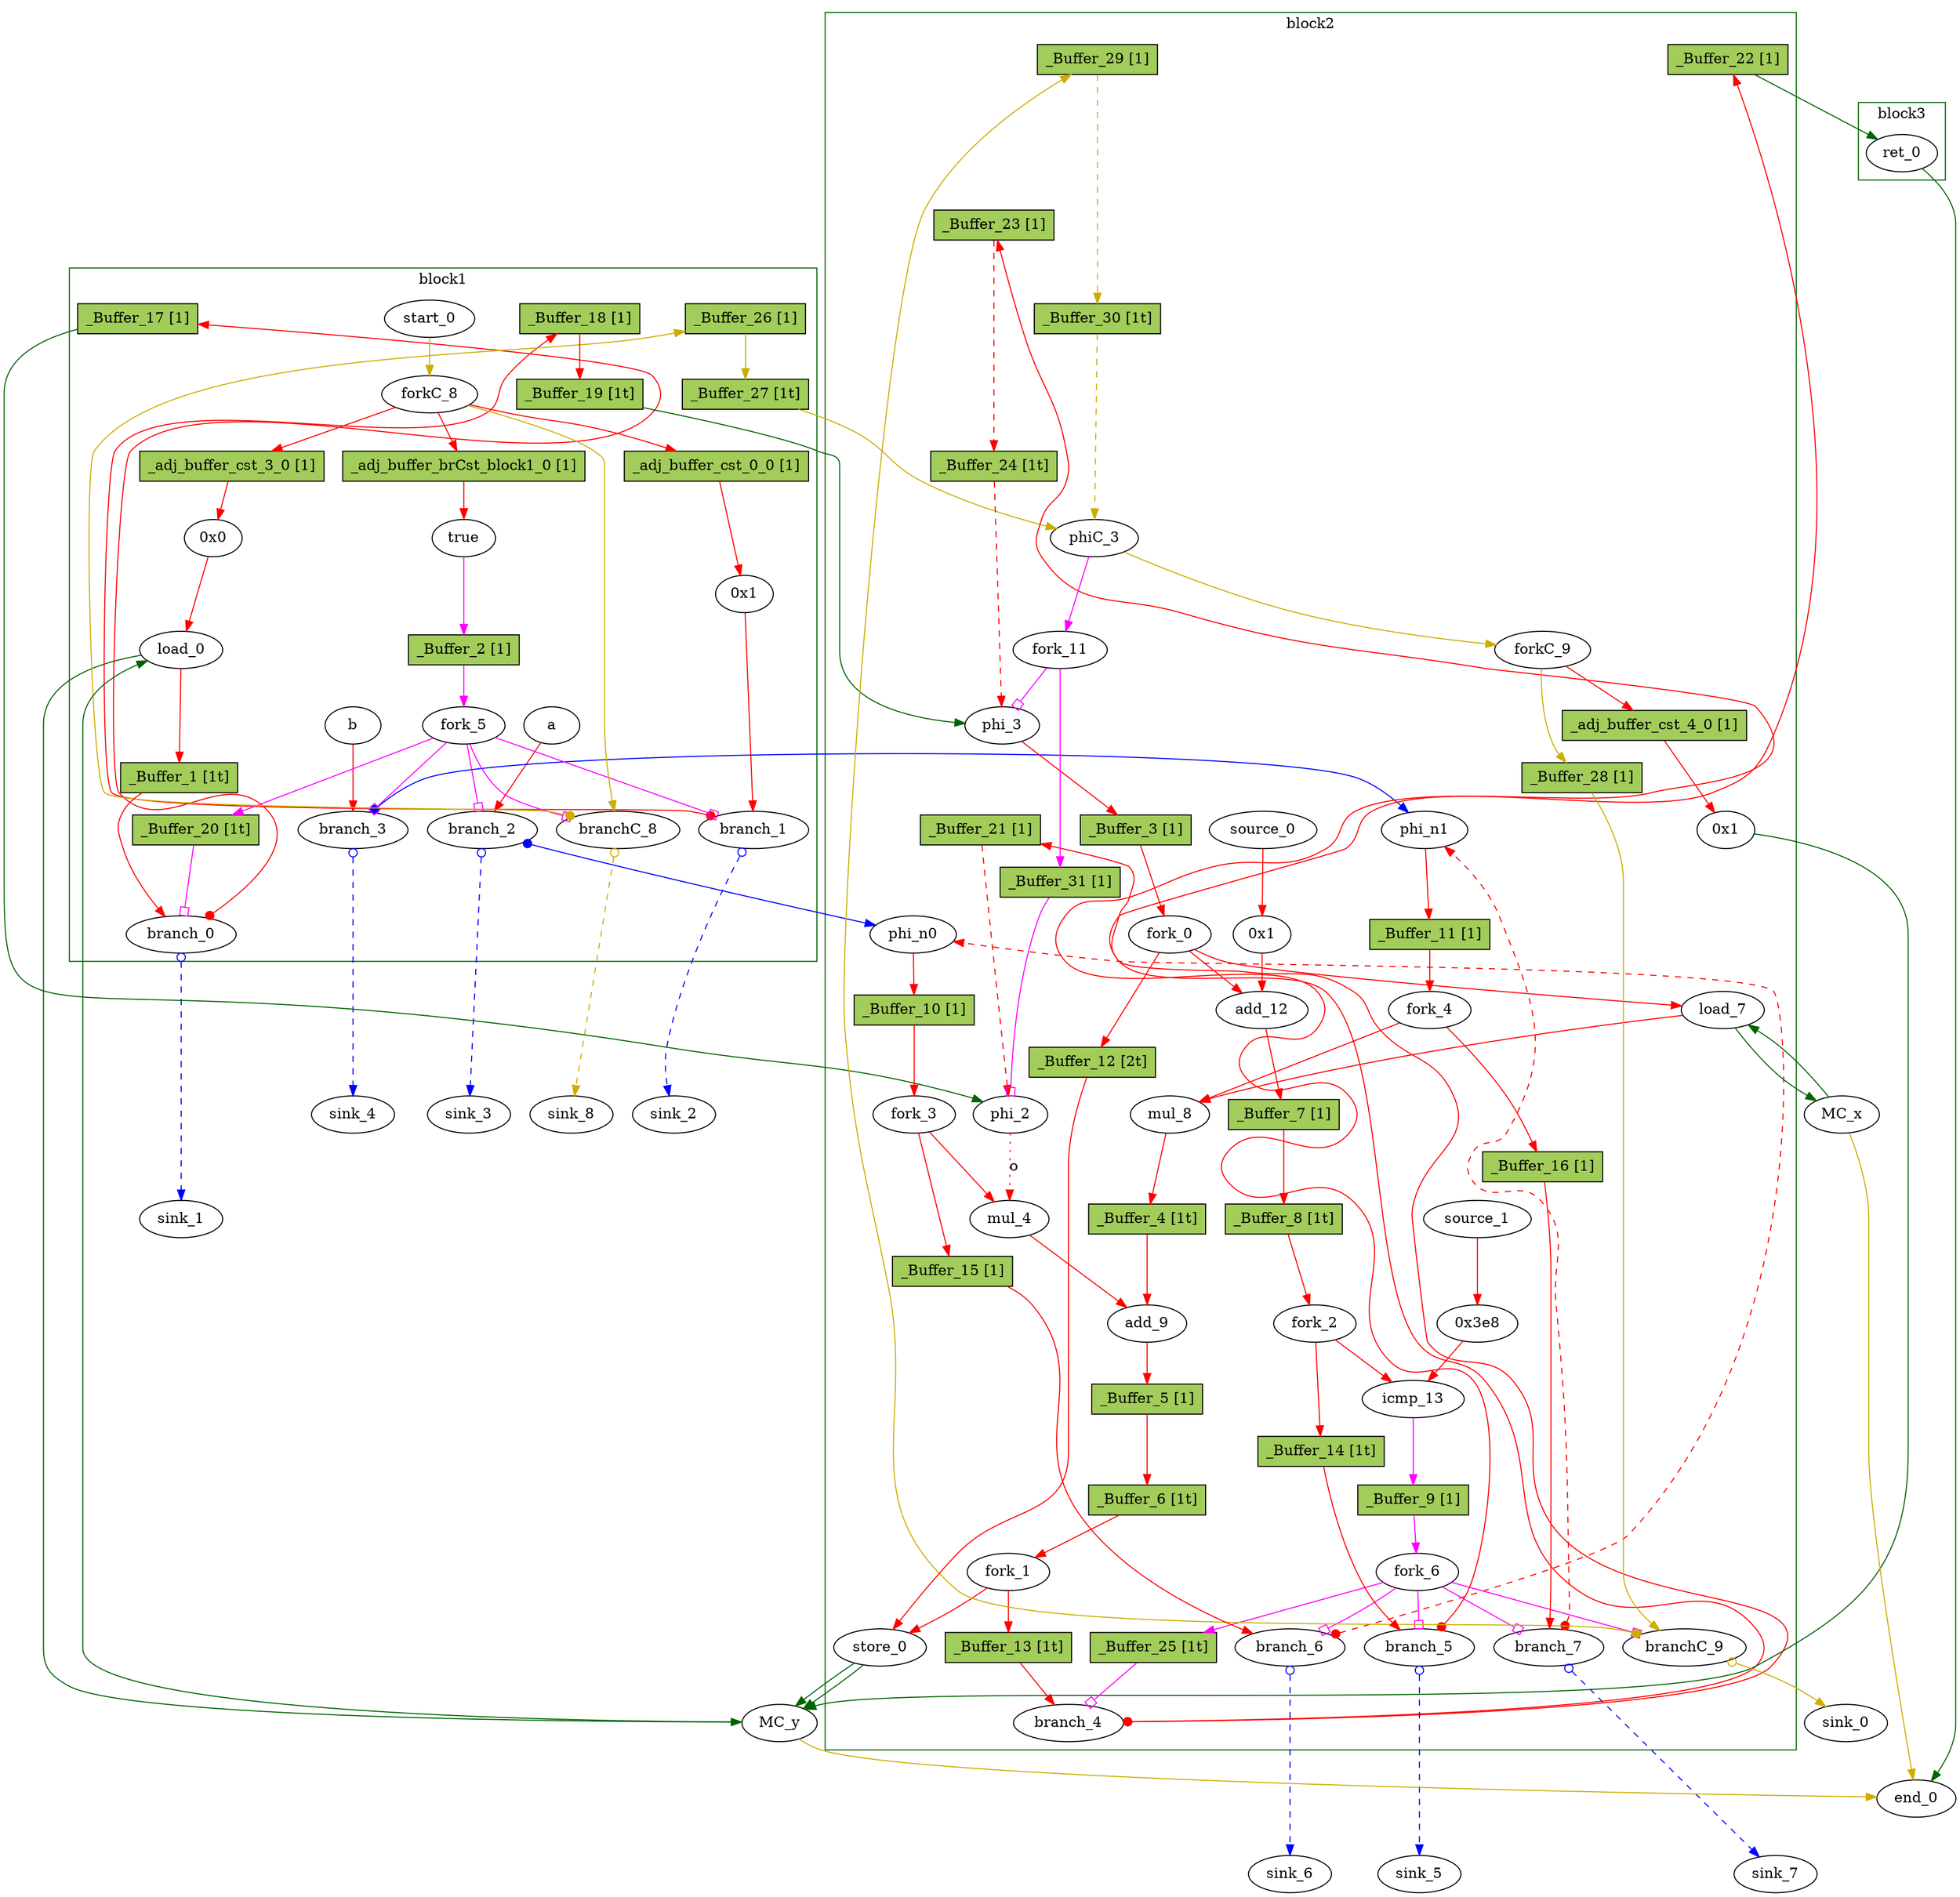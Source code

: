 // Number of blocks: 88
// Number of channels: 142
Digraph G {

  // Blocks
subgraph cluster_1 {
color = "darkgreen"
label = "block1"
  a [type=Entry, in="in1:32", out="out1:32", bbID = 1,  shape=oval];
  b [type=Entry, in="in1:32", out="out1:32", bbID = 1,  shape=oval];
  load_0 [type=Operator, in="in1:32 in2:32", out="out1:32 out2:32", op = "mc_load_op", delay=1.412, latency=2, bbID = 1, portID = 0, offset = 0,  shape=oval];
  brCst_block1 [type=Constant, in="in1:1", out="out1:1", delay=1.412, bbID = 1, value="0x1", label=true,  shape=oval];
  _adj_buffer_brCst_block1_0 [type=Buffer, in="in1:0", out="out1:1", bbID=2, slots=1, transparent=false, label="_adj_buffer_brCst_block1_0 [1]", shape=box, style=filled, fillcolor=darkolivegreen3, height=0.4];
  cst_0 [type=Constant, in="in1:32", out="out1:32", bbID = 1, value="0x1", label="0x1",  shape=oval];
  _adj_buffer_cst_0_0 [type=Buffer, in="in1:0", out="out1:32", bbID=2, slots=1, transparent=false, label="_adj_buffer_cst_0_0 [1]", shape=box, style=filled, fillcolor=darkolivegreen3, height=0.4];
  cst_3 [type=Constant, in="in1:32", out="out1:32", bbID = 1, value="0x0", label="0x0",  shape=oval];
  _adj_buffer_cst_3_0 [type=Buffer, in="in1:0", out="out1:32", bbID=2, slots=1, transparent=false, label="_adj_buffer_cst_3_0 [1]", shape=box, style=filled, fillcolor=darkolivegreen3, height=0.4];
  branch_0 [type=Branch, in="in1:32 in2?:1", out="out1+:32 out2-:32", bbID = 1,  shape=oval];
  branch_1 [type=Branch, in="in1:32 in2?:1", out="out1+:32 out2-:32", bbID = 1,  shape=oval];
  branch_2 [type=Branch, in="in1:32 in2?:1", out="out1+:32 out2-:32", bbID = 1,  shape=oval];
  branch_3 [type=Branch, in="in1:32 in2?:1", out="out1+:32 out2-:32", bbID = 1,  shape=oval];
  fork_5 [type=Fork, in="in1:1", out="out1:1 out2:1 out3:1 out4:1 out5:1", bbID = 1,  shape=oval];
  start_0 [type=Entry, in="in1:0", out="out1:0", bbID = 1,  shape=oval];
  forkC_8 [type=Fork, in="in1:0", out="out1:0 out2:0 out3:0 out4:0", bbID = 1,  shape=oval];
  branchC_8 [type=Branch, in="in1:0 in2?:1", out="out1+:0 out2-:0", bbID = 1,  shape=oval];
  _Buffer_1 [type=Buffer, in="in1:32", out="out1:32", bbID = 1, slots=1, transparent=true, label="_Buffer_1 [1t]",  shape=box, style=filled, fillcolor=darkolivegreen3, height = 0.4];
  _Buffer_2 [type=Buffer, in="in1:1", out="out1:1", bbID = 1, slots=1, transparent=false, label="_Buffer_2 [1]",  shape=box, style=filled, fillcolor=darkolivegreen3, height = 0.4];
  _Buffer_17 [type=Buffer, in="in1:32", out="out1:32", bbID = 1, slots=1, transparent=false, label="_Buffer_17 [1]",  shape=box, style=filled, fillcolor=darkolivegreen3, height = 0.4];
  _Buffer_18 [type=Buffer, in="in1:32", out="out1:32", bbID = 1, slots=1, transparent=false, label="_Buffer_18 [1]",  shape=box, style=filled, fillcolor=darkolivegreen3, height = 0.4];
  _Buffer_19 [type=Buffer, in="in1:32", out="out1:32", bbID = 1, slots=1, transparent=true, label="_Buffer_19 [1t]",  shape=box, style=filled, fillcolor=darkolivegreen3, height = 0.4];
  _Buffer_20 [type=Buffer, in="in1:1", out="out1:1", bbID = 1, slots=1, transparent=true, label="_Buffer_20 [1t]",  shape=box, style=filled, fillcolor=darkolivegreen3, height = 0.4];
  _Buffer_26 [type=Buffer, in="in1:0", out="out1:0", bbID = 1, slots=1, transparent=false, label="_Buffer_26 [1]",  shape=box, style=filled, fillcolor=darkolivegreen3, height = 0.4];
  _Buffer_27 [type=Buffer, in="in1:0", out="out1:0", bbID = 1, slots=1, transparent=true, label="_Buffer_27 [1t]",  shape=box, style=filled, fillcolor=darkolivegreen3, height = 0.4];
}
subgraph cluster_2 {
color = "darkgreen"
label = "block2"
  phi_2 [type=Mux, in="in1?:1 in2:32 in3:32", out="out1:32", delay=1.412, bbID = 2, retimingDiff=0.833333,  shape=oval];
  phi_3 [type=Mux, in="in1?:1 in2:32 in3:32", out="out1:32", delay=1.412, bbID = 2, retimingDiff=0.333333,  shape=oval];
  mul_4 [type=Operator, in="in1:32 in2:32", out="out1:32", op = "mul_op", latency=4, bbID = 2, retimingDiff=0.666667,  shape=oval];
  load_7 [type=Operator, in="in1:32 in2:32", out="out1:32 out2:32", op = "mc_load_op", delay=1.412, latency=2, bbID = 2, portID = 0, offset = 0, retimingDiff=0.333333,  shape=oval];
  mul_8 [type=Operator, in="in1:32 in2:32", out="out1:32", op = "mul_op", latency=4, bbID = 2, retimingDiff=0.666667,  shape=oval];
  add_9 [type=Operator, in="in1:32 in2:32", out="out1:32", op = "add_op", delay=2.287, bbID = 2, retimingDiff=1.5,  shape=oval];
  store_0 [type=Operator, in="in1:32 in2:32", out="out1:32 out2:32", op = "mc_store_op", delay=0.672, bbID = 2, portID = 0, offset = 0, retimingDiff=1.66667,  shape=oval];
  cst_1 [type=Constant, in="in1:32", out="out1:32", bbID = 2, value="0x1", label="0x1", retimingDiff=0.5,  shape=oval];
  add_12 [type=Operator, in="in1:32 in2:32", out="out1:32", op = "add_op", delay=2.287, bbID = 2, retimingDiff=0.5,  shape=oval];
  cst_2 [type=Constant, in="in1:32", out="out1:32", bbID = 2, value="0x3e8", label="0x3e8", retimingDiff=0.666667,  shape=oval];
  icmp_13 [type=Operator, in="in1:32 in2:32", out="out1:1", op = "icmp_ult_op", delay=1.907, bbID = 2, retimingDiff=0.666667,  shape=oval];
  phi_n0 [type=Merge, in="in1:32 in2:32", out="out1:32", delay=1.397, bbID = 2,  shape=oval];
  phi_n1 [type=Merge, in="in1:32 in2:32", out="out1:32", delay=1.397, bbID = 2,  shape=oval];
  fork_0 [type=Fork, in="in1:32", out="out1:32 out2:32 out3:32", bbID = 2, retimingDiff=0.5,  shape=oval];
  fork_1 [type=Fork, in="in1:32", out="out1:32 out2:32", bbID = 2, retimingDiff=1.66667,  shape=oval];
  fork_2 [type=Fork, in="in1:32", out="out1:32 out2:32", bbID = 2, retimingDiff=0.666667,  shape=oval];
  fork_3 [type=Fork, in="in1:32", out="out1:32 out2:32", bbID = 2, retimingDiff=0.833333,  shape=oval];
  fork_4 [type=Fork, in="in1:32", out="out1:32 out2:32", bbID = 2, retimingDiff=0.833333,  shape=oval];
  branch_4 [type=Branch, in="in1:32 in2?:1", out="out1+:32 out2-:32", bbID = 2, retimingDiff=1.66667,  shape=oval];
  branch_5 [type=Branch, in="in1:32 in2?:1", out="out1+:32 out2-:32", bbID = 2, retimingDiff=1,  shape=oval];
  branch_6 [type=Branch, in="in1:32 in2?:1", out="out1+:32 out2-:32", bbID = 2, retimingDiff=1,  shape=oval];
  branch_7 [type=Branch, in="in1:32 in2?:1", out="out1+:32 out2-:32", bbID = 2, retimingDiff=1,  shape=oval];
  fork_6 [type=Fork, in="in1:1", out="out1:1 out2:1 out3:1 out4:1 out5:1", bbID = 2, retimingDiff=1,  shape=oval];
  cst_4 [type=Constant, in="in1:32", out="out1:32", bbID = 2, value="0x1", label="0x1", retimingDiff=0.333333,  shape=oval];
  _adj_buffer_cst_4_0 [type=Buffer, in="in1:0", out="out1:32", bbID=2, slots=1, transparent=false, label="_adj_buffer_cst_4_0 [1]", shape=box, style=filled, fillcolor=darkolivegreen3, height=0.4];
  phiC_3 [type=CntrlMerge, in="in1:0 in2:0", out="out1:0 out2?:1", bbID = 2, retimingDiff=0.333333,  shape=oval];
  forkC_9 [type=Fork, in="in1:0", out="out1:0 out2:0", bbID = 2, retimingDiff=0.333333,  shape=oval];
  branchC_9 [type=Branch, in="in1:0 in2?:1", out="out1+:0 out2-:0", bbID = 2, retimingDiff=1,  shape=oval];
  source_0 [type=Source, out="out1:32", bbID = 2, retimingDiff=0.5,  shape=oval];
  source_1 [type=Source, out="out1:32", bbID = 2, retimingDiff=0.666667,  shape=oval];
  fork_11 [type=Fork, in="in1:1", out="out1:1 out2:1", bbID = 2, retimingDiff=0.333333,  shape=oval];
  _Buffer_3 [type=Buffer, in="in1:32", out="out1:32", bbID = 2, slots=1, transparent=false, label="_Buffer_3 [1]",  shape=box, style=filled, fillcolor=darkolivegreen3, height = 0.4];
  _Buffer_4 [type=Buffer, in="in1:32", out="out1:32", bbID = 2, slots=1, transparent=true, label="_Buffer_4 [1t]",  shape=box, style=filled, fillcolor=darkolivegreen3, height = 0.4];
  _Buffer_5 [type=Buffer, in="in1:32", out="out1:32", bbID = 2, slots=1, transparent=false, label="_Buffer_5 [1]",  shape=box, style=filled, fillcolor=darkolivegreen3, height = 0.4];
  _Buffer_6 [type=Buffer, in="in1:32", out="out1:32", bbID = 2, slots=1, transparent=true, label="_Buffer_6 [1t]",  shape=box, style=filled, fillcolor=darkolivegreen3, height = 0.4];
  _Buffer_7 [type=Buffer, in="in1:32", out="out1:32", bbID = 2, slots=1, transparent=false, label="_Buffer_7 [1]",  shape=box, style=filled, fillcolor=darkolivegreen3, height = 0.4];
  _Buffer_8 [type=Buffer, in="in1:32", out="out1:32", bbID = 2, slots=1, transparent=true, label="_Buffer_8 [1t]",  shape=box, style=filled, fillcolor=darkolivegreen3, height = 0.4];
  _Buffer_9 [type=Buffer, in="in1:1", out="out1:1", bbID = 2, slots=1, transparent=false, label="_Buffer_9 [1]",  shape=box, style=filled, fillcolor=darkolivegreen3, height = 0.4];
  _Buffer_10 [type=Buffer, in="in1:32", out="out1:32", bbID = 2, slots=1, transparent=false, label="_Buffer_10 [1]",  shape=box, style=filled, fillcolor=darkolivegreen3, height = 0.4];
  _Buffer_11 [type=Buffer, in="in1:32", out="out1:32", bbID = 2, slots=1, transparent=false, label="_Buffer_11 [1]",  shape=box, style=filled, fillcolor=darkolivegreen3, height = 0.4];
  _Buffer_12 [type=Buffer, in="in1:32", out="out1:32", bbID = 2, slots=2, transparent=true, label="_Buffer_12 [2t]",  shape=box, style=filled, fillcolor=darkolivegreen3, height = 0.4];
  _Buffer_13 [type=Buffer, in="in1:32", out="out1:32", bbID = 2, slots=1, transparent=true, label="_Buffer_13 [1t]",  shape=box, style=filled, fillcolor=darkolivegreen3, height = 0.4];
  _Buffer_14 [type=Buffer, in="in1:32", out="out1:32", bbID = 2, slots=1, transparent=true, label="_Buffer_14 [1t]",  shape=box, style=filled, fillcolor=darkolivegreen3, height = 0.4];
  _Buffer_15 [type=Buffer, in="in1:32", out="out1:32", bbID = 2, slots=1, transparent=false, label="_Buffer_15 [1]",  shape=box, style=filled, fillcolor=darkolivegreen3, height = 0.4];
  _Buffer_16 [type=Buffer, in="in1:32", out="out1:32", bbID = 2, slots=1, transparent=false, label="_Buffer_16 [1]",  shape=box, style=filled, fillcolor=darkolivegreen3, height = 0.4];
  _Buffer_21 [type=Buffer, in="in1:32", out="out1:32", bbID = 2, slots=1, transparent=false, label="_Buffer_21 [1]",  shape=box, style=filled, fillcolor=darkolivegreen3, height = 0.4];
  _Buffer_22 [type=Buffer, in="in1:32", out="out1:32", bbID = 2, slots=1, transparent=false, label="_Buffer_22 [1]",  shape=box, style=filled, fillcolor=darkolivegreen3, height = 0.4];
  _Buffer_23 [type=Buffer, in="in1:32", out="out1:32", bbID = 2, slots=1, transparent=false, label="_Buffer_23 [1]",  shape=box, style=filled, fillcolor=darkolivegreen3, height = 0.4];
  _Buffer_24 [type=Buffer, in="in1:32", out="out1:32", bbID = 2, slots=1, transparent=true, label="_Buffer_24 [1t]",  shape=box, style=filled, fillcolor=darkolivegreen3, height = 0.4];
  _Buffer_25 [type=Buffer, in="in1:1", out="out1:1", bbID = 2, slots=1, transparent=true, label="_Buffer_25 [1t]",  shape=box, style=filled, fillcolor=darkolivegreen3, height = 0.4];
  _Buffer_28 [type=Buffer, in="in1:0", out="out1:0", bbID = 2, slots=1, transparent=false, label="_Buffer_28 [1]",  shape=box, style=filled, fillcolor=darkolivegreen3, height = 0.4];
  _Buffer_29 [type=Buffer, in="in1:0", out="out1:0", bbID = 2, slots=1, transparent=false, label="_Buffer_29 [1]",  shape=box, style=filled, fillcolor=darkolivegreen3, height = 0.4];
  _Buffer_30 [type=Buffer, in="in1:0", out="out1:0", bbID = 2, slots=1, transparent=true, label="_Buffer_30 [1t]",  shape=box, style=filled, fillcolor=darkolivegreen3, height = 0.4];
  _Buffer_31 [type=Buffer, in="in1:1", out="out1:1", bbID = 2, slots=1, transparent=false, label="_Buffer_31 [1]",  shape=box, style=filled, fillcolor=darkolivegreen3, height = 0.4];
}
subgraph cluster_3 {
color = "darkgreen"
label = "block3"
  ret_0 [type=Operator, in="in1:32", out="out1:32", op = "ret_op", delay=1.412, bbID = 3,  shape=oval];
}
  MC_y [type=MC, in="in1:32*c0 in2:32*l0a in3:32*s0a in4:32*s0d", out="out1:32*l0d out2:0*e", bbID = 0, memory = "y", bbcount = 1, ldcount = 1, stcount = 1, ];
  MC_x [type=MC, in="in1:32*l0a", out="out1:32*l0d out2:0*e", bbID = 0, memory = "x", bbcount = 0, ldcount = 1, stcount = 0, ];
  end_0 [type=Exit, in="in1:0*e in2:0*e in3:32", out="out1:32", bbID = 0,  shape=oval];
  sink_0 [type=Sink, in="in1:0", bbID = 0,  shape=oval];
  sink_1 [type=Sink, in="in1:32", bbID = 0,  shape=oval];
  sink_2 [type=Sink, in="in1:32", bbID = 0,  shape=oval];
  sink_3 [type=Sink, in="in1:32", bbID = 0,  shape=oval];
  sink_4 [type=Sink, in="in1:32", bbID = 0,  shape=oval];
  sink_5 [type=Sink, in="in1:32", bbID = 0,  shape=oval];
  sink_6 [type=Sink, in="in1:32", bbID = 0,  shape=oval];
  sink_7 [type=Sink, in="in1:32", bbID = 0,  shape=oval];
  sink_8 [type=Sink, in="in1:0", bbID = 0,  shape=oval];

  // Channels
  a -> branch_2 [from=out1, to=in1, arrowhead=normal, color=red];
  b -> branch_3 [from=out1, to=in1, arrowhead=normal, color=red];
  load_0 -> _Buffer_1 [from=out1, to=in1, arrowhead=normal, color=red];
  load_0 -> MC_y [from=out2, to=in2, arrowhead=normal, color=darkgreen];
  brCst_block1 -> _Buffer_2 [from=out1, to=in1, arrowhead=normal, color=magenta];
  phi_2 -> mul_4 [from=out1, to=in1, arrowhead=normal, color=red, slots=1, style=dotted, label="o", transparent=true];
  cst_0 -> branch_1 [from=out1, to=in1, arrowhead=normal, color=red];
  phi_3 -> _Buffer_3 [from=out1, to=in1, arrowhead=normal, color=red];
  mul_4 -> add_9 [from=out1, to=in1, arrowhead=normal, color=red];
  load_7 -> mul_8 [from=out1, to=in1, arrowhead=normal, color=red];
  load_7 -> MC_x [from=out2, to=in1, arrowhead=normal, color=darkgreen];
  mul_8 -> _Buffer_4 [from=out1, to=in1, arrowhead=normal, color=red];
  add_9 -> _Buffer_5 [from=out1, to=in1, arrowhead=normal, color=red];
  store_0 -> MC_y [from=out2, to=in3, arrowhead=normal, color=darkgreen];
  store_0 -> MC_y [from=out1, to=in4, arrowhead=normal, color=darkgreen];
  cst_1 -> add_12 [from=out1, to=in2, arrowhead=normal, color=red];
  add_12 -> _Buffer_7 [from=out1, to=in1, arrowhead=normal, color=red];
  cst_2 -> icmp_13 [from=out1, to=in2, arrowhead=normal, color=red];
  icmp_13 -> _Buffer_9 [from=out1, to=in1, arrowhead=normal, color=magenta];
  ret_0 -> end_0 [from=out1, to=in3, arrowhead=normal, color=darkgreen];
  cst_3 -> load_0 [from=out1, to=in2, arrowhead=normal, color=red];
  phi_n0 -> _Buffer_10 [from=out1, to=in1, arrowhead=normal, color=red];
  phi_n1 -> _Buffer_11 [from=out1, to=in1, arrowhead=normal, color=red];
  _Buffer_22 -> ret_0 [from=out1, to=in1, arrowhead=normal, color=darkgreen];
  fork_0 -> load_7 [from=out2, to=in2, arrowhead=normal, color=red];
  fork_0 -> _Buffer_12 [from=out3, to=in1, arrowhead=normal, color=red];
  fork_0 -> add_12 [from=out1, to=in1, arrowhead=normal, color=red];
  fork_1 -> store_0 [from=out1, to=in1, arrowhead=normal, color=red];
  fork_1 -> _Buffer_13 [from=out2, to=in1, arrowhead=normal, color=red];
  fork_2 -> icmp_13 [from=out1, to=in1, arrowhead=normal, color=red];
  fork_2 -> _Buffer_14 [from=out2, to=in1, arrowhead=normal, color=red];
  fork_3 -> mul_4 [from=out1, to=in2, arrowhead=normal, color=red];
  fork_3 -> _Buffer_15 [from=out2, to=in1, arrowhead=normal, color=red];
  fork_4 -> mul_8 [from=out1, to=in2, arrowhead=normal, color=red];
  fork_4 -> _Buffer_16 [from=out2, to=in1, arrowhead=normal, color=red];
  branch_0 -> _Buffer_17 [from=out1, to=in1, dir=both, arrowtail=dot, arrowhead=normal, color=red, constraint=false];
  branch_0 -> sink_1 [from=out2, to=in1, dir=both, arrowtail=odot, arrowhead=normal, color=blue, style=dashed, minlen = 3];
  branch_1 -> _Buffer_18 [from=out1, to=in1, dir=both, arrowtail=dot, arrowhead=normal, color=red, constraint=false];
  branch_1 -> sink_2 [from=out2, to=in1, dir=both, arrowtail=odot, arrowhead=normal, color=blue, style=dashed, minlen = 3];
  branch_2 -> phi_n0 [from=out1, to=in1, dir=both, arrowtail=dot, arrowhead=normal, color=blue];
  branch_2 -> sink_3 [from=out2, to=in1, dir=both, arrowtail=odot, arrowhead=normal, color=blue, style=dashed, minlen = 3];
  branch_3 -> phi_n1 [from=out1, to=in1, dir=both, arrowtail=dot, arrowhead=normal, color=blue];
  branch_3 -> sink_4 [from=out2, to=in1, dir=both, arrowtail=odot, arrowhead=normal, color=blue, style=dashed, minlen = 3];
  fork_5 -> _Buffer_20 [from=out4, to=in1, arrowhead=normal, color=magenta];
  fork_5 -> branch_1 [from=out3, to=in2, arrowhead=obox, color=magenta];
  fork_5 -> branch_2 [from=out2, to=in2, arrowhead=obox, color=magenta];
  fork_5 -> branch_3 [from=out1, to=in2, arrowhead=obox, color=magenta];
  fork_5 -> branchC_8 [from=out5, to=in2, arrowhead=obox, color=magenta];
  branch_4 -> _Buffer_21 [from=out1, to=in1, dir=both, arrowtail=dot, arrowhead=normal, color=red, constraint=false];
  branch_4 -> _Buffer_22 [from=out2, to=in1, dir=both, arrowtail=odot, arrowhead=normal, color=red, constraint=false];
  branch_5 -> _Buffer_23 [from=out1, to=in1, dir=both, arrowtail=dot, arrowhead=normal, color=red, constraint=false];
  branch_5 -> sink_5 [from=out2, to=in1, dir=both, arrowtail=odot, arrowhead=normal, color=blue, style=dashed, minlen = 3];
  branch_6 -> phi_n0 [from=out1, to=in2, dir=both, arrowtail=dot, arrowhead=normal, color=red, constraint=false, style=dashed, minlen = 3];
  branch_6 -> sink_6 [from=out2, to=in1, dir=both, arrowtail=odot, arrowhead=normal, color=blue, style=dashed, minlen = 3];
  branch_7 -> phi_n1 [from=out1, to=in2, dir=both, arrowtail=dot, arrowhead=normal, color=red, constraint=false, style=dashed, minlen = 3];
  branch_7 -> sink_7 [from=out2, to=in1, dir=both, arrowtail=odot, arrowhead=normal, color=blue, style=dashed, minlen = 3];
  fork_6 -> _Buffer_25 [from=out4, to=in1, arrowhead=normal, color=magenta];
  fork_6 -> branch_5 [from=out3, to=in2, arrowhead=obox, color=magenta];
  fork_6 -> branch_6 [from=out2, to=in2, arrowhead=obox, color=magenta];
  fork_6 -> branch_7 [from=out1, to=in2, arrowhead=obox, color=magenta];
  fork_6 -> branchC_9 [from=out5, to=in2, arrowhead=obox, color=magenta];
  MC_y -> load_0 [from=out1, to=in1, arrowhead=normal, color=darkgreen];
  MC_y -> end_0 [from=out2, to=in1, arrowhead=normal, color=gold3];
  MC_x -> load_7 [from=out1, to=in1, arrowhead=normal, color=darkgreen];
  MC_x -> end_0 [from=out2, to=in2, arrowhead=normal, color=gold3];
  cst_4 -> MC_y [from=out1, to=in1, arrowhead=normal, color=darkgreen];
  start_0 -> forkC_8 [from=out1, to=in1, arrowhead=normal, color=gold3];
  forkC_8 -> _adj_buffer_brCst_block1_0 [from=out4, to=in1, arrowhead=normal, color=red];
  _adj_buffer_brCst_block1_0 -> brCst_block1 [from=out1, to=in1, arrowhead=normal, color=red];
  forkC_8 -> _adj_buffer_cst_0_0 [from=out1, to=in1, arrowhead=normal, color=red];
  _adj_buffer_cst_0_0 -> cst_0 [from=out1, to=in1, arrowhead=normal, color=red];
  forkC_8 -> _adj_buffer_cst_3_0 [from=out2, to=in1, arrowhead=normal, color=red];
  _adj_buffer_cst_3_0 -> cst_3 [from=out1, to=in1, arrowhead=normal, color=red];
  forkC_8 -> branchC_8 [from=out3, to=in1, arrowhead=normal, color=gold3];
  branchC_8 -> _Buffer_26 [from=out1, to=in1, dir=both, arrowtail=dot, arrowhead=normal, color=gold3, constraint=false];
  branchC_8 -> sink_8 [from=out2, to=in1, dir=both, arrowtail=odot, arrowhead=normal, color=gold3, style=dashed, minlen = 3];
  phiC_3 -> forkC_9 [from=out1, to=in1, arrowhead=normal, color=gold3];
  phiC_3 -> fork_11 [from=out2, to=in1, arrowhead=normal, color=magenta];
  forkC_9 -> _adj_buffer_cst_4_0 [from=out1, to=in1, arrowhead=normal, color=red];
  _adj_buffer_cst_4_0 -> cst_4 [from=out1, to=in1, arrowhead=normal, color=red];
  forkC_9 -> _Buffer_28 [from=out2, to=in1, arrowhead=normal, color=gold3];
  branchC_9 -> _Buffer_29 [from=out1, to=in1, dir=both, arrowtail=dot, arrowhead=normal, color=gold3, constraint=false];
  branchC_9 -> sink_0 [from=out2, to=in1, dir=both, arrowtail=odot, arrowhead=normal, color=gold3];
  source_0 -> cst_1 [from=out1, to=in1, arrowhead=normal, color=red];
  source_1 -> cst_2 [from=out1, to=in1, arrowhead=normal, color=red];
  fork_11 -> _Buffer_31 [from=out1, to=in1, arrowhead=normal, color=magenta];
  fork_11 -> phi_3 [from=out2, to=in1, arrowhead=obox, color=magenta];
  _Buffer_1 -> branch_0 [from=out1, to=in1, arrowhead=normal, color=red];
  _Buffer_2 -> fork_5 [from=out1, to=in1, arrowhead=normal, color=magenta];
  _Buffer_3 -> fork_0 [from=out1, to=in1, arrowhead=normal, color=red];
  _Buffer_4 -> add_9 [from=out1, to=in2, arrowhead=normal, color=red];
  _Buffer_5 -> _Buffer_6 [from=out1, to=in1, arrowhead=normal, color=red];
  _Buffer_6 -> fork_1 [from=out1, to=in1, arrowhead=normal, color=red];
  _Buffer_7 -> _Buffer_8 [from=out1, to=in1, arrowhead=normal, color=red];
  _Buffer_8 -> fork_2 [from=out1, to=in1, arrowhead=normal, color=red];
  _Buffer_9 -> fork_6 [from=out1, to=in1, arrowhead=normal, color=magenta];
  _Buffer_10 -> fork_3 [from=out1, to=in1, arrowhead=normal, color=red];
  _Buffer_11 -> fork_4 [from=out1, to=in1, arrowhead=normal, color=red];
  _Buffer_12 -> store_0 [from=out1, to=in2, arrowhead=normal, color=red];
  _Buffer_13 -> branch_4 [from=out1, to=in1, arrowhead=normal, color=red];
  _Buffer_14 -> branch_5 [from=out1, to=in1, arrowhead=normal, color=red];
  _Buffer_15 -> branch_6 [from=out1, to=in1, arrowhead=normal, color=red];
  _Buffer_16 -> branch_7 [from=out1, to=in1, arrowhead=normal, color=red];
  _Buffer_17 -> phi_2 [from=out1, to=in2, arrowhead=normal, color=darkgreen];
  _Buffer_18 -> _Buffer_19 [from=out1, to=in1, arrowhead=normal, color=red];
  _Buffer_19 -> phi_3 [from=out1, to=in2, arrowhead=normal, color=darkgreen];
  _Buffer_20 -> branch_0 [from=out1, to=in2, arrowhead=obox, color=magenta];
  _Buffer_21 -> phi_2 [from=out1, to=in3, arrowhead=normal, color=red, style=dashed, minlen = 3];
  _Buffer_23 -> _Buffer_24 [from=out1, to=in1, arrowhead=normal, color=red, style=dashed, minlen = 3];
  _Buffer_24 -> phi_3 [from=out1, to=in3, arrowhead=normal, color=red, style=dashed, minlen = 3];
  _Buffer_25 -> branch_4 [from=out1, to=in2, arrowhead=obox, color=magenta];
  _Buffer_26 -> _Buffer_27 [from=out1, to=in1, arrowhead=normal, color=gold3];
  _Buffer_27 -> phiC_3 [from=out1, to=in1, arrowhead=normal, color=gold3];
  _Buffer_28 -> branchC_9 [from=out1, to=in1, arrowhead=normal, color=gold3];
  _Buffer_29 -> _Buffer_30 [from=out1, to=in1, arrowhead=normal, color=gold3, style=dashed, minlen = 3];
  _Buffer_30 -> phiC_3 [from=out1, to=in2, arrowhead=normal, color=gold3, style=dashed, minlen = 3];
  _Buffer_31 -> phi_2 [from=out1, to=in1, arrowhead=obox, color=magenta];
}
